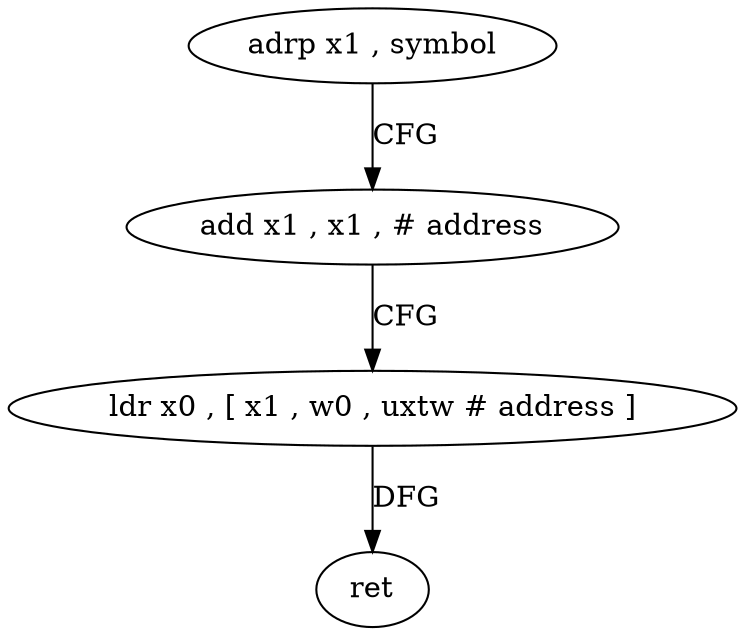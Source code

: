 digraph "func" {
"83572" [label = "adrp x1 , symbol" ]
"83576" [label = "add x1 , x1 , # address" ]
"83580" [label = "ldr x0 , [ x1 , w0 , uxtw # address ]" ]
"83584" [label = "ret" ]
"83572" -> "83576" [ label = "CFG" ]
"83576" -> "83580" [ label = "CFG" ]
"83580" -> "83584" [ label = "DFG" ]
}
